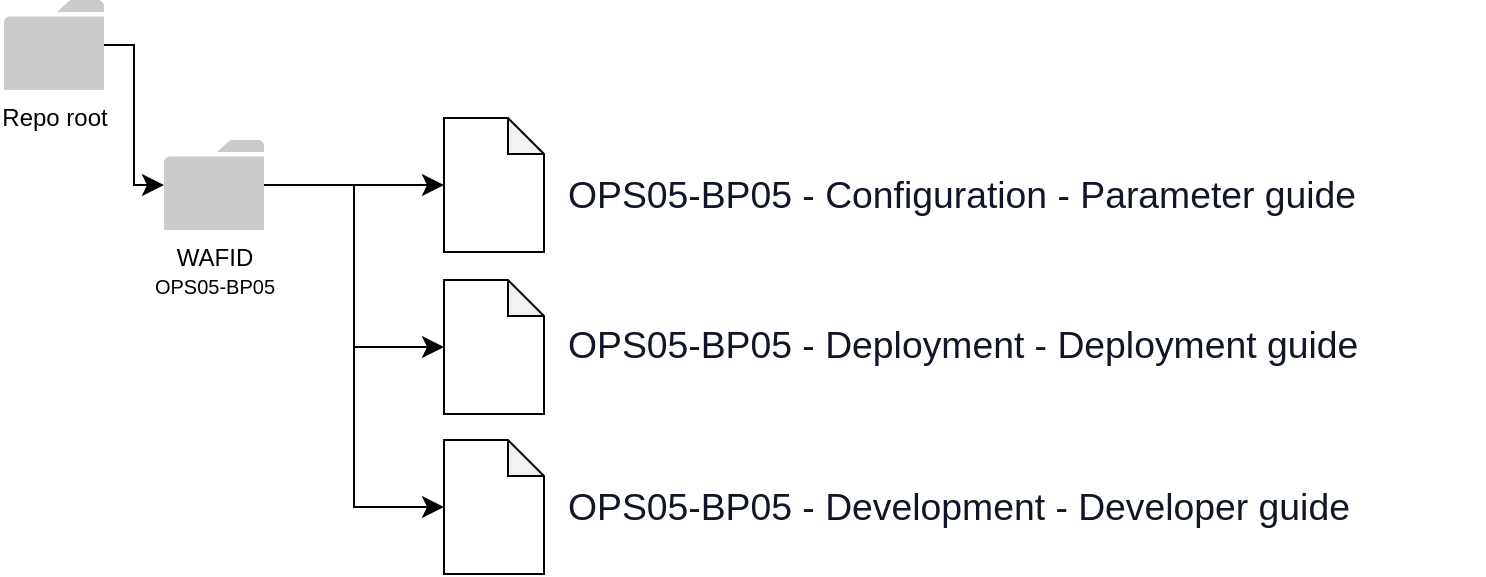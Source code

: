 <mxfile>
    <diagram id="PEeWEDdolTTNKrOSYRV0" name="Page-1">
        <mxGraphModel dx="938" dy="523" grid="1" gridSize="10" guides="1" tooltips="1" connect="1" arrows="1" fold="1" page="1" pageScale="1" pageWidth="850" pageHeight="1100" math="0" shadow="0">
            <root>
                <mxCell id="0"/>
                <mxCell id="1" parent="0"/>
                <mxCell id="2" value="Repo root" style="sketch=0;pointerEvents=1;shadow=0;dashed=0;html=1;strokeColor=none;labelPosition=center;verticalLabelPosition=bottom;verticalAlign=top;outlineConnect=0;align=center;shape=mxgraph.office.concepts.folder;fillColor=#CCCBCB;" vertex="1" parent="1">
                    <mxGeometry x="110" y="90" width="50" height="45" as="geometry"/>
                </mxCell>
                <mxCell id="3" value="&lt;font style=&quot;background-color: rgb(255, 255, 255);&quot; color=&quot;#000000&quot;&gt;WAFID&lt;br&gt;&lt;span id=&quot;docs-internal-guid-91edf046-7fff-8db2-ec80-6ff2966f3f44&quot;&gt;&lt;span style=&quot;font-family: &amp;quot;Noto Sans JP&amp;quot;, sans-serif; font-variant-numeric: normal; font-variant-east-asian: normal; font-variant-alternates: normal; font-variant-position: normal; vertical-align: baseline;&quot;&gt;&lt;font style=&quot;font-size: 10px;&quot;&gt;OPS05-BP05&lt;/font&gt;&lt;/span&gt;&lt;/span&gt;&lt;/font&gt;&lt;span style=&quot;background-color: rgb(24, 20, 29); font-size: 10px;&quot;&gt;&lt;br&gt;&lt;/span&gt;" style="sketch=0;pointerEvents=1;shadow=0;dashed=0;html=1;strokeColor=none;labelPosition=center;verticalLabelPosition=bottom;verticalAlign=top;outlineConnect=0;align=center;shape=mxgraph.office.concepts.folder;fillColor=#CCCBCB;" vertex="1" parent="1">
                    <mxGeometry x="190" y="160" width="50" height="45" as="geometry"/>
                </mxCell>
                <mxCell id="6" value="" style="edgeStyle=elbowEdgeStyle;elbow=horizontal;endArrow=classic;html=1;curved=0;rounded=0;endSize=8;startSize=8;" edge="1" parent="1" source="2" target="3">
                    <mxGeometry width="50" height="50" relative="1" as="geometry">
                        <mxPoint x="100" y="310" as="sourcePoint"/>
                        <mxPoint x="150" y="260" as="targetPoint"/>
                    </mxGeometry>
                </mxCell>
                <mxCell id="7" value="" style="shape=note;whiteSpace=wrap;html=1;backgroundOutline=1;darkOpacity=0.05;size=18;" vertex="1" parent="1">
                    <mxGeometry x="330" y="149" width="50" height="67" as="geometry"/>
                </mxCell>
                <mxCell id="8" value="" style="shape=note;whiteSpace=wrap;html=1;backgroundOutline=1;darkOpacity=0.05;size=18;" vertex="1" parent="1">
                    <mxGeometry x="330" y="230" width="50" height="67" as="geometry"/>
                </mxCell>
                <mxCell id="9" value="" style="shape=note;whiteSpace=wrap;html=1;backgroundOutline=1;darkOpacity=0.05;size=18;" vertex="1" parent="1">
                    <mxGeometry x="330" y="310" width="50" height="67" as="geometry"/>
                </mxCell>
                <mxCell id="10" value="" style="edgeStyle=elbowEdgeStyle;elbow=horizontal;endArrow=classic;html=1;curved=0;rounded=0;endSize=8;startSize=8;entryX=0;entryY=0.5;entryDx=0;entryDy=0;entryPerimeter=0;" edge="1" parent="1" source="3" target="7">
                    <mxGeometry width="50" height="50" relative="1" as="geometry">
                        <mxPoint x="170" y="122.5" as="sourcePoint"/>
                        <mxPoint x="200" y="192.5" as="targetPoint"/>
                    </mxGeometry>
                </mxCell>
                <mxCell id="11" value="" style="edgeStyle=elbowEdgeStyle;elbow=horizontal;endArrow=classic;html=1;curved=0;rounded=0;endSize=8;startSize=8;" edge="1" parent="1" source="3" target="8">
                    <mxGeometry width="50" height="50" relative="1" as="geometry">
                        <mxPoint x="250" y="192.5" as="sourcePoint"/>
                        <mxPoint x="340" y="183.5" as="targetPoint"/>
                    </mxGeometry>
                </mxCell>
                <mxCell id="12" value="" style="edgeStyle=elbowEdgeStyle;elbow=horizontal;endArrow=classic;html=1;curved=0;rounded=0;endSize=8;startSize=8;" edge="1" parent="1" source="3" target="9">
                    <mxGeometry width="50" height="50" relative="1" as="geometry">
                        <mxPoint x="250" y="192.5" as="sourcePoint"/>
                        <mxPoint x="400" y="233.5" as="targetPoint"/>
                    </mxGeometry>
                </mxCell>
                <mxCell id="13" value="&lt;br&gt;&lt;b id=&quot;docs-internal-guid-cab37ac6-7fff-4b6a-d3a9-6e296733cf67&quot; style=&quot;font-weight:normal;&quot;&gt;&lt;p style=&quot;line-height:1.38;margin-top:0pt;margin-bottom:12pt;&quot; dir=&quot;ltr&quot;&gt;&lt;span style=&quot;font-size: 14pt; font-family: &amp;quot;Noto Sans JP&amp;quot;, sans-serif; color: rgb(16, 22, 37); background-color: transparent; font-weight: 400; font-style: normal; font-variant: normal; text-decoration: none; vertical-align: baseline;&quot;&gt;OPS05-BP05 - Configuration - Parameter guide&lt;/span&gt;&lt;/p&gt;&lt;/b&gt;" style="text;strokeColor=none;align=left;fillColor=#FFFFFF;html=1;verticalAlign=middle;whiteSpace=wrap;rounded=0;" vertex="1" parent="1">
                    <mxGeometry x="390" y="175" width="460" height="25" as="geometry"/>
                </mxCell>
                <mxCell id="14" value="&lt;span style=&quot;background-color: transparent; color: rgb(16, 22, 37); font-family: &amp;quot;Noto Sans JP&amp;quot;, sans-serif; font-size: 14pt;&quot;&gt;OPS05-BP05 - Deployment - Deployment guide&lt;/span&gt;" style="text;strokeColor=none;align=left;fillColor=#FFFFFF;html=1;verticalAlign=middle;whiteSpace=wrap;rounded=0;" vertex="1" parent="1">
                    <mxGeometry x="390" y="250" width="460" height="25" as="geometry"/>
                </mxCell>
                <mxCell id="15" value="&lt;span style=&quot;background-color: transparent; color: rgb(16, 22, 37); font-family: &amp;quot;Noto Sans JP&amp;quot;, sans-serif; font-size: 14pt;&quot;&gt;OPS05-BP05 - Development - Developer guide&lt;/span&gt;" style="text;strokeColor=none;align=left;fillColor=#FFFFFF;html=1;verticalAlign=middle;whiteSpace=wrap;rounded=0;" vertex="1" parent="1">
                    <mxGeometry x="390" y="331" width="460" height="25" as="geometry"/>
                </mxCell>
            </root>
        </mxGraphModel>
    </diagram>
</mxfile>
